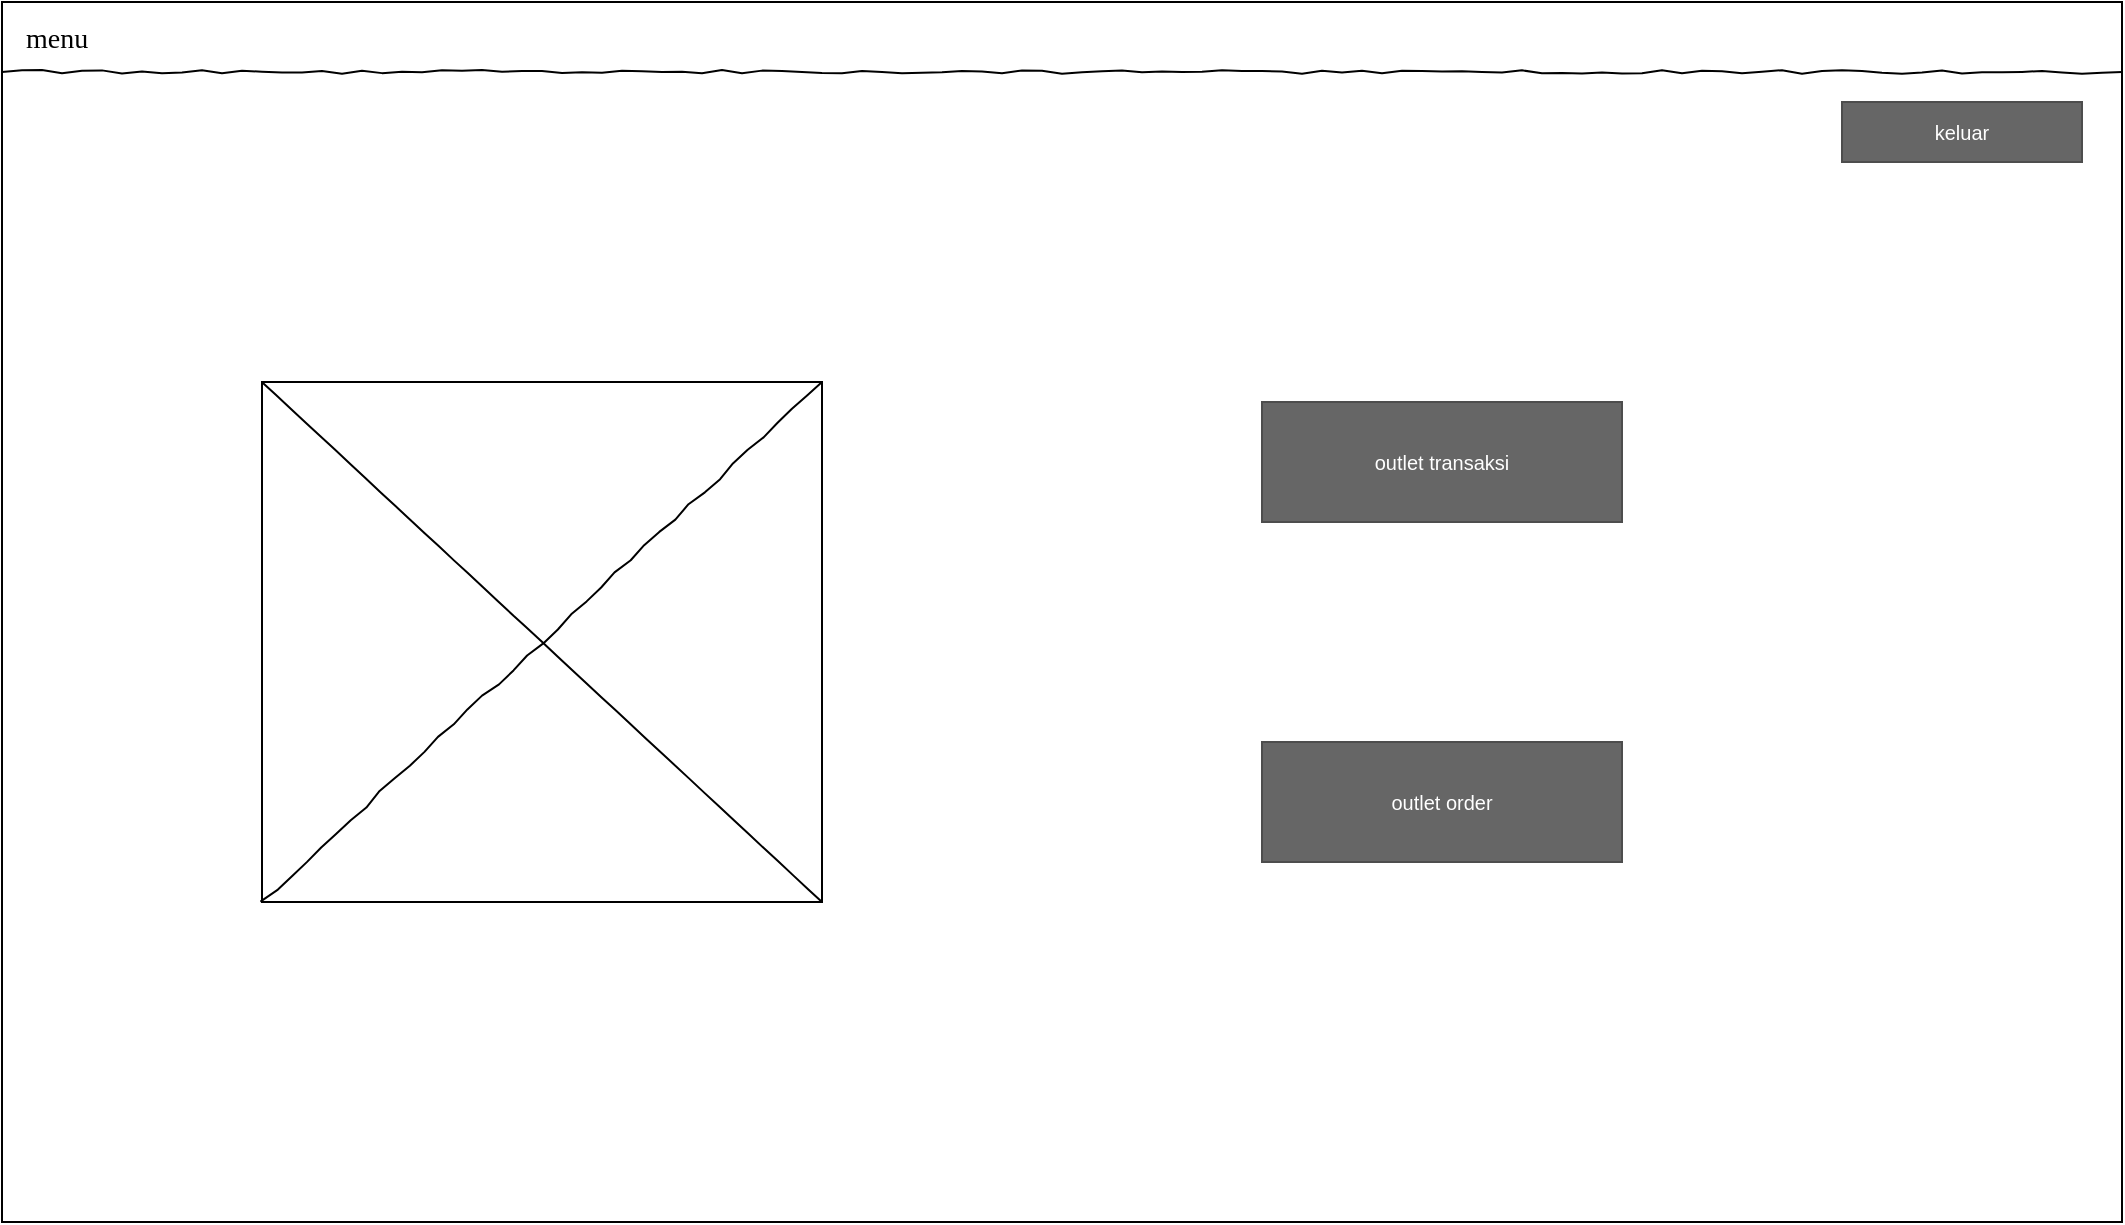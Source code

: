 <mxfile version="12.8.5" type="github">
  <diagram name="Page-1" id="03018318-947c-dd8e-b7a3-06fadd420f32">
    <mxGraphModel dx="2170" dy="1098" grid="1" gridSize="10" guides="1" tooltips="1" connect="1" arrows="1" fold="1" page="1" pageScale="1" pageWidth="1100" pageHeight="850" background="#ffffff" math="0" shadow="0">
      <root>
        <mxCell id="0" />
        <mxCell id="1" parent="0" />
        <mxCell id="677b7b8949515195-1" value="" style="whiteSpace=wrap;html=1;rounded=0;shadow=0;labelBackgroundColor=none;strokeColor=#000000;strokeWidth=1;fillColor=none;fontFamily=Verdana;fontSize=12;fontColor=#000000;align=center;comic=0;" parent="1" vertex="1">
          <mxGeometry x="20" y="20" width="1060" height="610" as="geometry" />
        </mxCell>
        <mxCell id="677b7b8949515195-4" value="menu" style="text;html=1;points=[];align=left;verticalAlign=top;spacingTop=-4;fontSize=14;fontFamily=Verdana" parent="1" vertex="1">
          <mxGeometry x="30" y="28" width="60" height="20" as="geometry" />
        </mxCell>
        <mxCell id="677b7b8949515195-9" value="" style="line;strokeWidth=1;html=1;rounded=0;shadow=0;labelBackgroundColor=none;fillColor=none;fontFamily=Verdana;fontSize=14;fontColor=#000000;align=center;comic=1;" parent="1" vertex="1">
          <mxGeometry x="20" y="50" width="1060" height="10" as="geometry" />
        </mxCell>
        <mxCell id="nDHDtz2kadMHt76pV_uX-1" value="outlet order" style="rounded=0;html=1;shadow=0;dashed=0;whiteSpace=wrap;fontSize=10;fillColor=#666666;align=center;strokeColor=#4D4D4D;fontColor=#ffffff;comic=0;" parent="1" vertex="1">
          <mxGeometry x="650" y="390" width="180" height="60" as="geometry" />
        </mxCell>
        <mxCell id="nDHDtz2kadMHt76pV_uX-2" value="outlet transaksi" style="rounded=0;html=1;shadow=0;dashed=0;whiteSpace=wrap;fontSize=10;fillColor=#666666;align=center;strokeColor=#4D4D4D;fontColor=#ffffff;comic=0;" parent="1" vertex="1">
          <mxGeometry x="650" y="220" width="180" height="60" as="geometry" />
        </mxCell>
        <mxCell id="nDHDtz2kadMHt76pV_uX-3" value="keluar" style="rounded=0;html=1;shadow=0;dashed=0;whiteSpace=wrap;fontSize=10;fillColor=#666666;align=center;strokeColor=#4D4D4D;fontColor=#ffffff;comic=0;" parent="1" vertex="1">
          <mxGeometry x="940" y="70" width="120" height="30" as="geometry" />
        </mxCell>
        <mxCell id="tcga93PTeCGN6z1g3RQW-1" value="" style="verticalLabelPosition=bottom;shadow=0;dashed=0;align=center;html=1;verticalAlign=top;strokeWidth=1;shape=mxgraph.mockup.graphics.simpleIcon;strokeColor=#000000;rounded=0;labelBackgroundColor=none;fontFamily=Verdana;fontSize=14;fontColor=#000000;comic=1;" vertex="1" parent="1">
          <mxGeometry x="150" y="210" width="280" height="260" as="geometry" />
        </mxCell>
      </root>
    </mxGraphModel>
  </diagram>
</mxfile>
